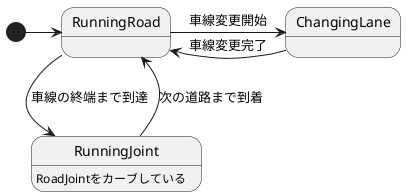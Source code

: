 @startuml

[*] -> RunningRoad

RunningRoad --> RunningJoint : 車線の終端まで到達

RunningJoint : RoadJointをカーブしている

RunningJoint -> RunningRoad : 次の道路まで到着

RunningRoad -> ChangingLane : 車線変更開始

ChangingLane -> RunningRoad : 車線変更完了

@enduml